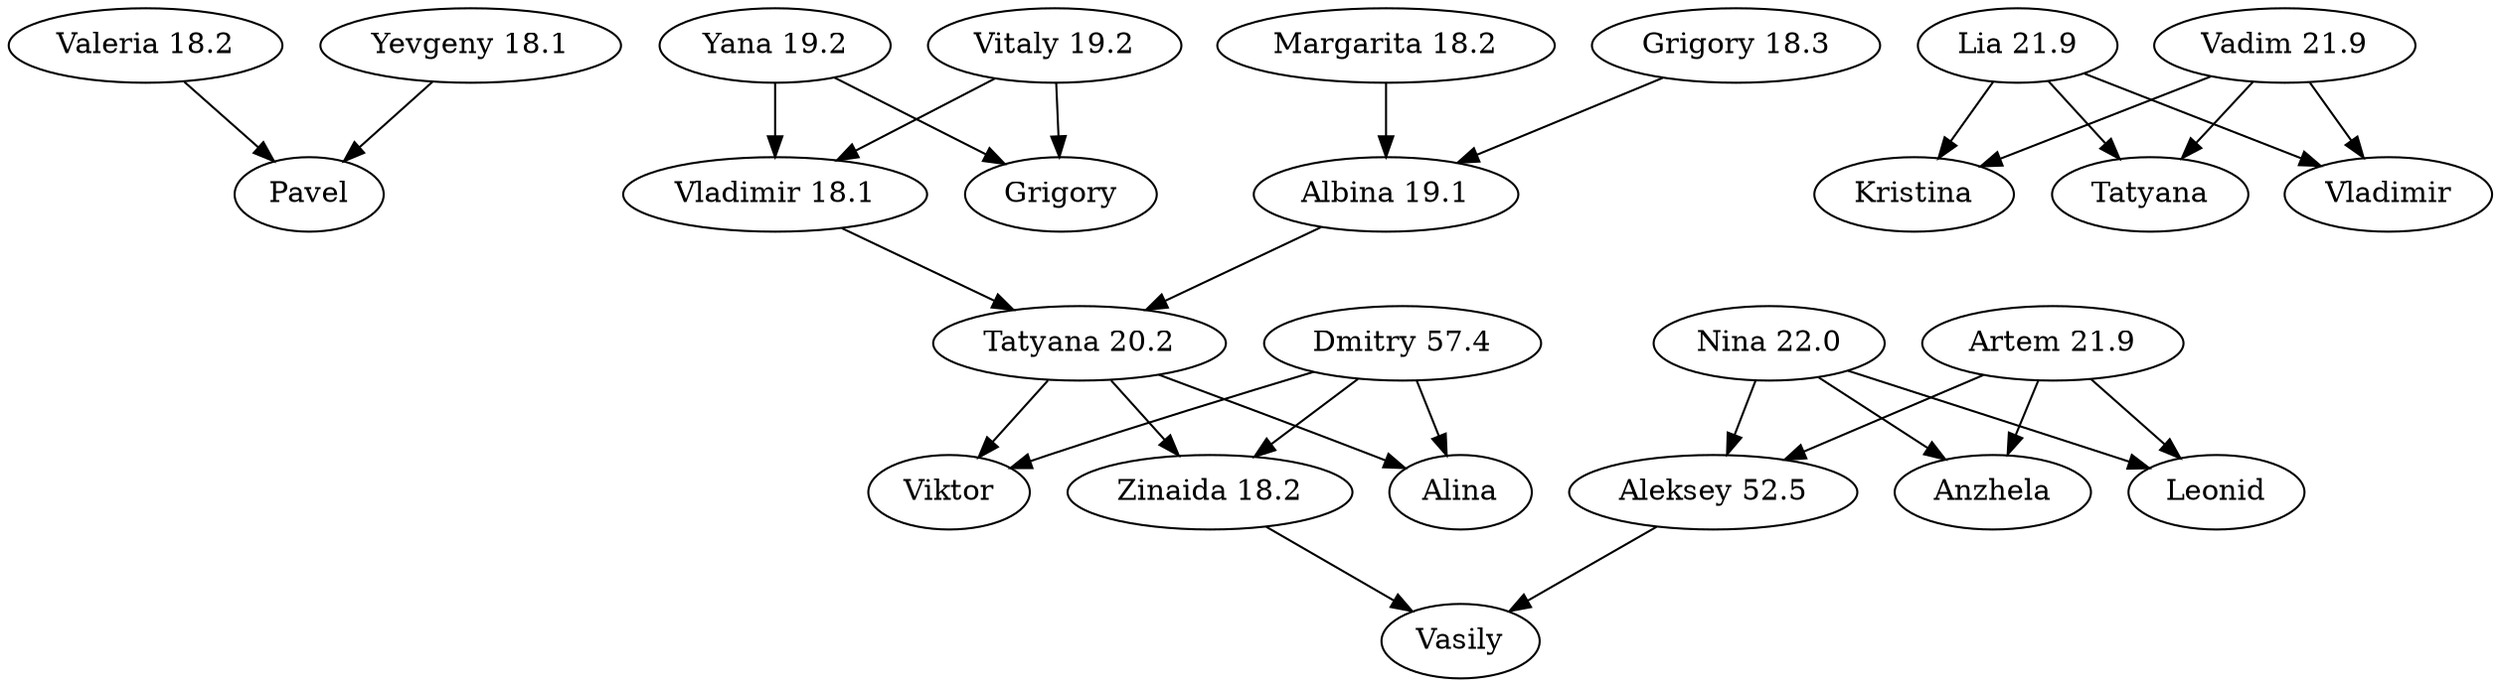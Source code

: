 digraph {
"f20dea79" [label="Valeria 18.2"]
"c5265642" [label="Yevgeny 18.1"]
"3ee22911" [label="Pavel"]
"f20dea79" -> "3ee22911"
"c5265642" -> "3ee22911"

"dc08694e" [label="Yana 18.2"]
"e6709b77" [label="Vitaly 18.2"]
"52e3cefd" [label="Grigory"]
"dc08694e" -> "52e3cefd"
"e6709b77" -> "52e3cefd"

"79e139ad" [label="Margarita 18.2"]
"1cc90d68" [label="Grigory 18.3"]
"ff1fcf9d" [label="Albina"]
"79e139ad" -> "ff1fcf9d"
"1cc90d68" -> "ff1fcf9d"

"dc08694e" [label="Yana 19.2"]
"e6709b77" [label="Vitaly 19.2"]
"eca71e60" [label="Vladimir"]
"dc08694e" -> "eca71e60"
"e6709b77" -> "eca71e60"

"8ad2f2f0" [label="Lia 19.9"]
"c6d2f7dd" [label="Vadim 19.9"]
"23ebc19d" [label="Kristina"]
"8ad2f2f0" -> "23ebc19d"
"c6d2f7dd" -> "23ebc19d"

"1a7beda0" [label="Nina 20.0"]
"c18c6c7a" [label="Artem 19.9"]
"52968c72" [label="Anzhela"]
"1a7beda0" -> "52968c72"
"c18c6c7a" -> "52968c72"

"8ad2f2f0" [label="Lia 20.9"]
"c6d2f7dd" [label="Vadim 20.9"]
"1fd273a2" [label="Tatyana"]
"8ad2f2f0" -> "1fd273a2"
"c6d2f7dd" -> "1fd273a2"

"1a7beda0" [label="Nina 21.0"]
"c18c6c7a" [label="Artem 20.9"]
"d4a5a063" [label="Leonid"]
"1a7beda0" -> "d4a5a063"
"c18c6c7a" -> "d4a5a063"

"8ad2f2f0" [label="Lia 21.9"]
"c6d2f7dd" [label="Vadim 21.9"]
"b24fd47c" [label="Vladimir"]
"8ad2f2f0" -> "b24fd47c"
"c6d2f7dd" -> "b24fd47c"

"1a7beda0" [label="Nina 22.0"]
"c18c6c7a" [label="Artem 21.9"]
"6303e715" [label="Aleksey"]
"1a7beda0" -> "6303e715"
"c18c6c7a" -> "6303e715"

"ff1fcf9d" [label="Albina 19.1"]
"eca71e60" [label="Vladimir 18.1"]
"f7b7174a" [label="Tatyana"]
"ff1fcf9d" -> "f7b7174a"
"eca71e60" -> "f7b7174a"

"f7b7174a" [label="Tatyana 18.2"]
"4556787a" [label="Dmitry 55.4"]
"81c8cbaf" [label="Viktor"]
"f7b7174a" -> "81c8cbaf"
"4556787a" -> "81c8cbaf"

"f7b7174a" [label="Tatyana 19.2"]
"4556787a" [label="Dmitry 56.4"]
"a329d690" [label="Zinaida"]
"f7b7174a" -> "a329d690"
"4556787a" -> "a329d690"

"f7b7174a" [label="Tatyana 20.2"]
"4556787a" [label="Dmitry 57.4"]
"17e6db4b" [label="Alina"]
"f7b7174a" -> "17e6db4b"
"4556787a" -> "17e6db4b"

"a329d690" [label="Zinaida 18.2"]
"6303e715" [label="Aleksey 52.5"]
"f65d4c72" [label="Vasily"]
"a329d690" -> "f65d4c72"
"6303e715" -> "f65d4c72"
}